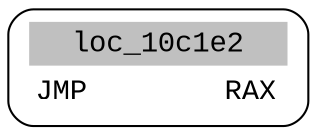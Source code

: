 digraph asm_graph {
1941 [
shape="Mrecord" fontname="Courier New"label =<<table border="0" cellborder="0" cellpadding="3"><tr><td align="center" colspan="2" bgcolor="grey">loc_10c1e2</td></tr><tr><td align="left">JMP        RAX</td></tr></table>> ];
}
